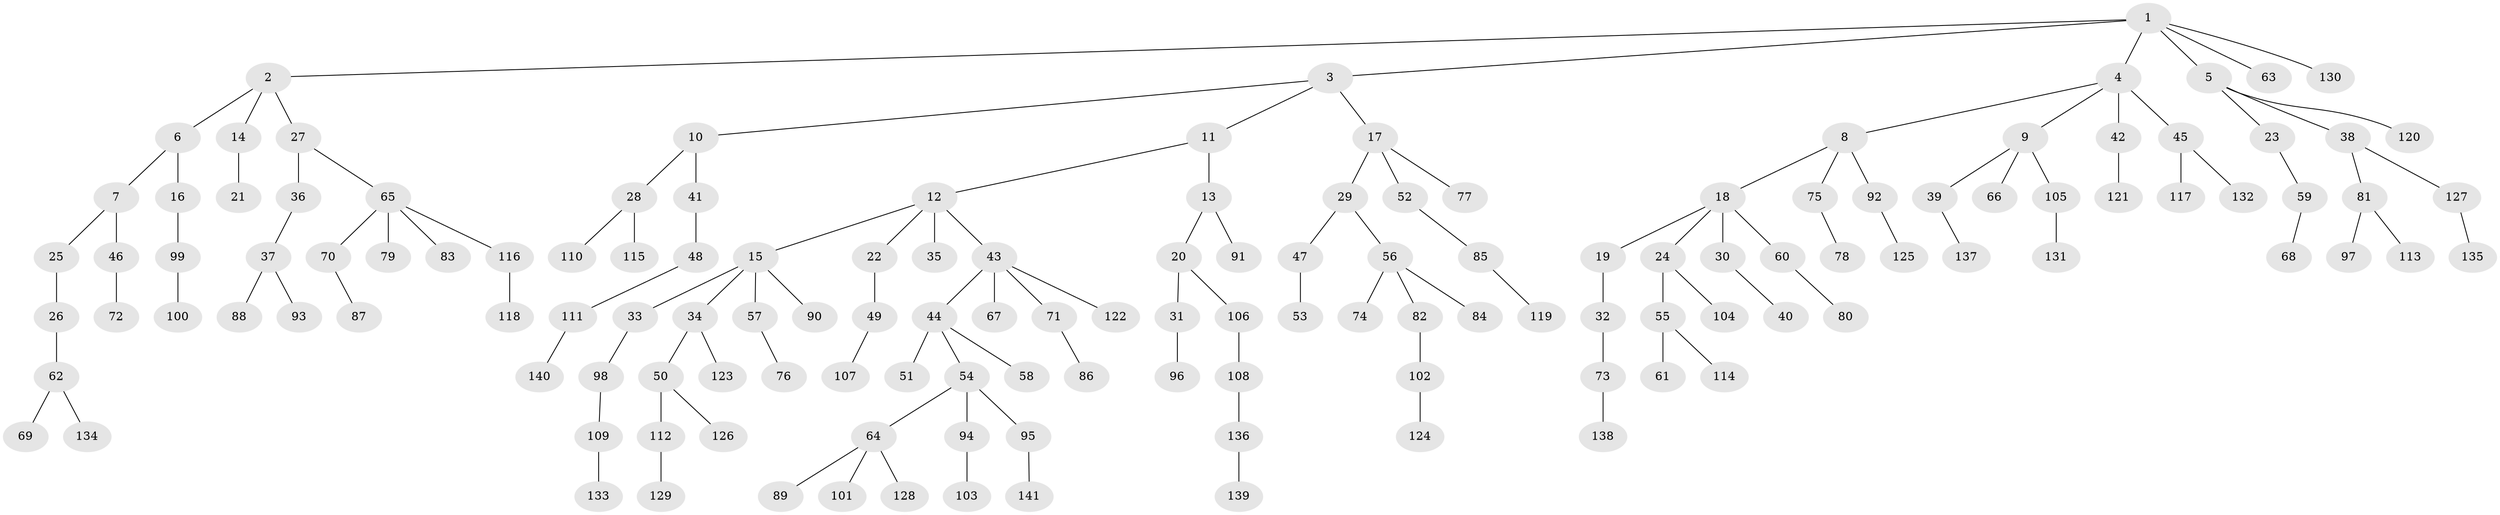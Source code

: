 // coarse degree distribution, {8: 0.01020408163265306, 5: 0.030612244897959183, 4: 0.11224489795918367, 6: 0.02040816326530612, 2: 0.1836734693877551, 1: 0.5612244897959183, 3: 0.08163265306122448}
// Generated by graph-tools (version 1.1) at 2025/24/03/03/25 07:24:08]
// undirected, 141 vertices, 140 edges
graph export_dot {
graph [start="1"]
  node [color=gray90,style=filled];
  1;
  2;
  3;
  4;
  5;
  6;
  7;
  8;
  9;
  10;
  11;
  12;
  13;
  14;
  15;
  16;
  17;
  18;
  19;
  20;
  21;
  22;
  23;
  24;
  25;
  26;
  27;
  28;
  29;
  30;
  31;
  32;
  33;
  34;
  35;
  36;
  37;
  38;
  39;
  40;
  41;
  42;
  43;
  44;
  45;
  46;
  47;
  48;
  49;
  50;
  51;
  52;
  53;
  54;
  55;
  56;
  57;
  58;
  59;
  60;
  61;
  62;
  63;
  64;
  65;
  66;
  67;
  68;
  69;
  70;
  71;
  72;
  73;
  74;
  75;
  76;
  77;
  78;
  79;
  80;
  81;
  82;
  83;
  84;
  85;
  86;
  87;
  88;
  89;
  90;
  91;
  92;
  93;
  94;
  95;
  96;
  97;
  98;
  99;
  100;
  101;
  102;
  103;
  104;
  105;
  106;
  107;
  108;
  109;
  110;
  111;
  112;
  113;
  114;
  115;
  116;
  117;
  118;
  119;
  120;
  121;
  122;
  123;
  124;
  125;
  126;
  127;
  128;
  129;
  130;
  131;
  132;
  133;
  134;
  135;
  136;
  137;
  138;
  139;
  140;
  141;
  1 -- 2;
  1 -- 3;
  1 -- 4;
  1 -- 5;
  1 -- 63;
  1 -- 130;
  2 -- 6;
  2 -- 14;
  2 -- 27;
  3 -- 10;
  3 -- 11;
  3 -- 17;
  4 -- 8;
  4 -- 9;
  4 -- 42;
  4 -- 45;
  5 -- 23;
  5 -- 38;
  5 -- 120;
  6 -- 7;
  6 -- 16;
  7 -- 25;
  7 -- 46;
  8 -- 18;
  8 -- 75;
  8 -- 92;
  9 -- 39;
  9 -- 66;
  9 -- 105;
  10 -- 28;
  10 -- 41;
  11 -- 12;
  11 -- 13;
  12 -- 15;
  12 -- 22;
  12 -- 35;
  12 -- 43;
  13 -- 20;
  13 -- 91;
  14 -- 21;
  15 -- 33;
  15 -- 34;
  15 -- 57;
  15 -- 90;
  16 -- 99;
  17 -- 29;
  17 -- 52;
  17 -- 77;
  18 -- 19;
  18 -- 24;
  18 -- 30;
  18 -- 60;
  19 -- 32;
  20 -- 31;
  20 -- 106;
  22 -- 49;
  23 -- 59;
  24 -- 55;
  24 -- 104;
  25 -- 26;
  26 -- 62;
  27 -- 36;
  27 -- 65;
  28 -- 110;
  28 -- 115;
  29 -- 47;
  29 -- 56;
  30 -- 40;
  31 -- 96;
  32 -- 73;
  33 -- 98;
  34 -- 50;
  34 -- 123;
  36 -- 37;
  37 -- 88;
  37 -- 93;
  38 -- 81;
  38 -- 127;
  39 -- 137;
  41 -- 48;
  42 -- 121;
  43 -- 44;
  43 -- 67;
  43 -- 71;
  43 -- 122;
  44 -- 51;
  44 -- 54;
  44 -- 58;
  45 -- 117;
  45 -- 132;
  46 -- 72;
  47 -- 53;
  48 -- 111;
  49 -- 107;
  50 -- 112;
  50 -- 126;
  52 -- 85;
  54 -- 64;
  54 -- 94;
  54 -- 95;
  55 -- 61;
  55 -- 114;
  56 -- 74;
  56 -- 82;
  56 -- 84;
  57 -- 76;
  59 -- 68;
  60 -- 80;
  62 -- 69;
  62 -- 134;
  64 -- 89;
  64 -- 101;
  64 -- 128;
  65 -- 70;
  65 -- 79;
  65 -- 83;
  65 -- 116;
  70 -- 87;
  71 -- 86;
  73 -- 138;
  75 -- 78;
  81 -- 97;
  81 -- 113;
  82 -- 102;
  85 -- 119;
  92 -- 125;
  94 -- 103;
  95 -- 141;
  98 -- 109;
  99 -- 100;
  102 -- 124;
  105 -- 131;
  106 -- 108;
  108 -- 136;
  109 -- 133;
  111 -- 140;
  112 -- 129;
  116 -- 118;
  127 -- 135;
  136 -- 139;
}
